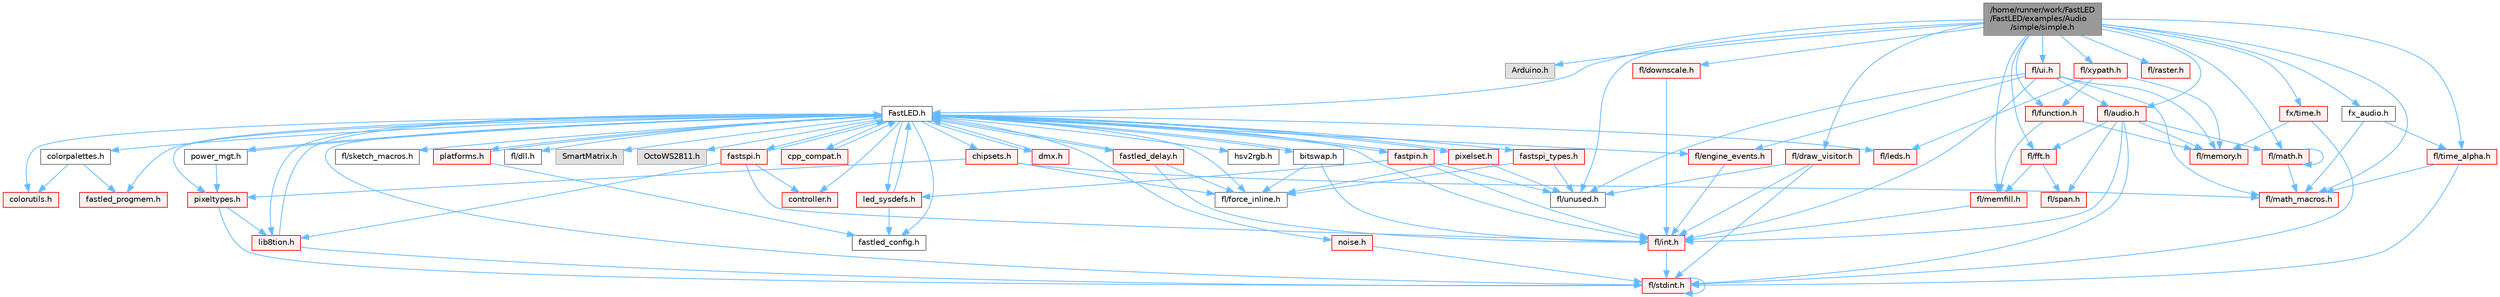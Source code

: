 digraph "/home/runner/work/FastLED/FastLED/examples/Audio/simple/simple.h"
{
 // INTERACTIVE_SVG=YES
 // LATEX_PDF_SIZE
  bgcolor="transparent";
  edge [fontname=Helvetica,fontsize=10,labelfontname=Helvetica,labelfontsize=10];
  node [fontname=Helvetica,fontsize=10,shape=box,height=0.2,width=0.4];
  Node1 [id="Node000001",label="/home/runner/work/FastLED\l/FastLED/examples/Audio\l/simple/simple.h",height=0.2,width=0.4,color="gray40", fillcolor="grey60", style="filled", fontcolor="black",tooltip=" "];
  Node1 -> Node2 [id="edge1_Node000001_Node000002",color="steelblue1",style="solid",tooltip=" "];
  Node2 [id="Node000002",label="Arduino.h",height=0.2,width=0.4,color="grey60", fillcolor="#E0E0E0", style="filled",tooltip=" "];
  Node1 -> Node3 [id="edge2_Node000001_Node000003",color="steelblue1",style="solid",tooltip=" "];
  Node3 [id="Node000003",label="FastLED.h",height=0.2,width=0.4,color="grey40", fillcolor="white", style="filled",URL="$db/d97/_fast_l_e_d_8h.html",tooltip="central include file for FastLED, defines the CFastLED class/object"];
  Node3 -> Node4 [id="edge3_Node000003_Node000004",color="steelblue1",style="solid",tooltip=" "];
  Node4 [id="Node000004",label="fl/stdint.h",height=0.2,width=0.4,color="red", fillcolor="#FFF0F0", style="filled",URL="$df/dd8/stdint_8h.html",tooltip=" "];
  Node4 -> Node4 [id="edge4_Node000004_Node000004",color="steelblue1",style="solid",tooltip=" "];
  Node3 -> Node6 [id="edge5_Node000003_Node000006",color="steelblue1",style="solid",tooltip=" "];
  Node6 [id="Node000006",label="fl/dll.h",height=0.2,width=0.4,color="grey40", fillcolor="white", style="filled",URL="$d3/d4b/dll_8h.html",tooltip="FastLED dynamic library interface - lightweight header for external callers."];
  Node3 -> Node7 [id="edge6_Node000003_Node000007",color="steelblue1",style="solid",tooltip=" "];
  Node7 [id="Node000007",label="SmartMatrix.h",height=0.2,width=0.4,color="grey60", fillcolor="#E0E0E0", style="filled",tooltip=" "];
  Node3 -> Node8 [id="edge7_Node000003_Node000008",color="steelblue1",style="solid",tooltip=" "];
  Node8 [id="Node000008",label="OctoWS2811.h",height=0.2,width=0.4,color="grey60", fillcolor="#E0E0E0", style="filled",tooltip=" "];
  Node3 -> Node9 [id="edge8_Node000003_Node000009",color="steelblue1",style="solid",tooltip=" "];
  Node9 [id="Node000009",label="fl/force_inline.h",height=0.2,width=0.4,color="grey40", fillcolor="white", style="filled",URL="$d4/d64/force__inline_8h.html",tooltip=" "];
  Node3 -> Node10 [id="edge9_Node000003_Node000010",color="steelblue1",style="solid",tooltip=" "];
  Node10 [id="Node000010",label="cpp_compat.h",height=0.2,width=0.4,color="red", fillcolor="#FFF0F0", style="filled",URL="$d9/d13/cpp__compat_8h.html",tooltip="Compatibility functions based on C++ version."];
  Node10 -> Node3 [id="edge10_Node000010_Node000003",color="steelblue1",style="solid",tooltip=" "];
  Node3 -> Node12 [id="edge11_Node000003_Node000012",color="steelblue1",style="solid",tooltip=" "];
  Node12 [id="Node000012",label="fastled_config.h",height=0.2,width=0.4,color="grey40", fillcolor="white", style="filled",URL="$d5/d11/fastled__config_8h.html",tooltip="Contains definitions that can be used to configure FastLED at compile time."];
  Node3 -> Node13 [id="edge12_Node000003_Node000013",color="steelblue1",style="solid",tooltip=" "];
  Node13 [id="Node000013",label="led_sysdefs.h",height=0.2,width=0.4,color="red", fillcolor="#FFF0F0", style="filled",URL="$d9/d3e/led__sysdefs_8h.html",tooltip="Determines which platform system definitions to include."];
  Node13 -> Node3 [id="edge13_Node000013_Node000003",color="steelblue1",style="solid",tooltip=" "];
  Node13 -> Node12 [id="edge14_Node000013_Node000012",color="steelblue1",style="solid",tooltip=" "];
  Node3 -> Node15 [id="edge15_Node000003_Node000015",color="steelblue1",style="solid",tooltip=" "];
  Node15 [id="Node000015",label="fastled_delay.h",height=0.2,width=0.4,color="red", fillcolor="#FFF0F0", style="filled",URL="$d0/da8/fastled__delay_8h.html",tooltip="Utility functions and classes for managing delay cycles."];
  Node15 -> Node3 [id="edge16_Node000015_Node000003",color="steelblue1",style="solid",tooltip=" "];
  Node15 -> Node9 [id="edge17_Node000015_Node000009",color="steelblue1",style="solid",tooltip=" "];
  Node15 -> Node17 [id="edge18_Node000015_Node000017",color="steelblue1",style="solid",tooltip=" "];
  Node17 [id="Node000017",label="fl/int.h",height=0.2,width=0.4,color="red", fillcolor="#FFF0F0", style="filled",URL="$d3/d7e/int_8h.html",tooltip=" "];
  Node17 -> Node4 [id="edge19_Node000017_Node000004",color="steelblue1",style="solid",tooltip=" "];
  Node3 -> Node19 [id="edge20_Node000003_Node000019",color="steelblue1",style="solid",tooltip=" "];
  Node19 [id="Node000019",label="bitswap.h",height=0.2,width=0.4,color="grey40", fillcolor="white", style="filled",URL="$de/ded/bitswap_8h.html",tooltip="Functions for doing a rotation of bits/bytes used by parallel output."];
  Node19 -> Node3 [id="edge21_Node000019_Node000003",color="steelblue1",style="solid",tooltip=" "];
  Node19 -> Node9 [id="edge22_Node000019_Node000009",color="steelblue1",style="solid",tooltip=" "];
  Node19 -> Node17 [id="edge23_Node000019_Node000017",color="steelblue1",style="solid",tooltip=" "];
  Node3 -> Node20 [id="edge24_Node000003_Node000020",color="steelblue1",style="solid",tooltip=" "];
  Node20 [id="Node000020",label="controller.h",height=0.2,width=0.4,color="red", fillcolor="#FFF0F0", style="filled",URL="$d2/dd9/controller_8h.html",tooltip="deprecated: base definitions used by led controllers for writing out led data"];
  Node3 -> Node118 [id="edge25_Node000003_Node000118",color="steelblue1",style="solid",tooltip=" "];
  Node118 [id="Node000118",label="fastpin.h",height=0.2,width=0.4,color="red", fillcolor="#FFF0F0", style="filled",URL="$db/d65/fastpin_8h.html",tooltip="Class base definitions for defining fast pin access."];
  Node118 -> Node3 [id="edge26_Node000118_Node000003",color="steelblue1",style="solid",tooltip=" "];
  Node118 -> Node13 [id="edge27_Node000118_Node000013",color="steelblue1",style="solid",tooltip=" "];
  Node118 -> Node55 [id="edge28_Node000118_Node000055",color="steelblue1",style="solid",tooltip=" "];
  Node55 [id="Node000055",label="fl/unused.h",height=0.2,width=0.4,color="grey40", fillcolor="white", style="filled",URL="$d8/d4b/unused_8h.html",tooltip=" "];
  Node118 -> Node17 [id="edge29_Node000118_Node000017",color="steelblue1",style="solid",tooltip=" "];
  Node3 -> Node119 [id="edge30_Node000003_Node000119",color="steelblue1",style="solid",tooltip=" "];
  Node119 [id="Node000119",label="fastspi_types.h",height=0.2,width=0.4,color="red", fillcolor="#FFF0F0", style="filled",URL="$d2/ddb/fastspi__types_8h.html",tooltip="Data types and constants used by SPI interfaces."];
  Node119 -> Node9 [id="edge31_Node000119_Node000009",color="steelblue1",style="solid",tooltip=" "];
  Node119 -> Node55 [id="edge32_Node000119_Node000055",color="steelblue1",style="solid",tooltip=" "];
  Node3 -> Node120 [id="edge33_Node000003_Node000120",color="steelblue1",style="solid",tooltip=" "];
  Node120 [id="Node000120",label="dmx.h",height=0.2,width=0.4,color="red", fillcolor="#FFF0F0", style="filled",URL="$d3/de1/dmx_8h.html",tooltip="Defines the DMX512-based LED controllers."];
  Node120 -> Node3 [id="edge34_Node000120_Node000003",color="steelblue1",style="solid",tooltip=" "];
  Node3 -> Node123 [id="edge35_Node000003_Node000123",color="steelblue1",style="solid",tooltip=" "];
  Node123 [id="Node000123",label="platforms.h",height=0.2,width=0.4,color="red", fillcolor="#FFF0F0", style="filled",URL="$da/dc9/platforms_8h.html",tooltip="Determines which platforms headers to include."];
  Node123 -> Node3 [id="edge36_Node000123_Node000003",color="steelblue1",style="solid",tooltip=" "];
  Node123 -> Node12 [id="edge37_Node000123_Node000012",color="steelblue1",style="solid",tooltip=" "];
  Node3 -> Node32 [id="edge38_Node000003_Node000032",color="steelblue1",style="solid",tooltip=" "];
  Node32 [id="Node000032",label="fastled_progmem.h",height=0.2,width=0.4,color="red", fillcolor="#FFF0F0", style="filled",URL="$df/dab/fastled__progmem_8h.html",tooltip="Wrapper definitions to allow seamless use of PROGMEM in environments that have it."];
  Node3 -> Node23 [id="edge39_Node000003_Node000023",color="steelblue1",style="solid",tooltip=" "];
  Node23 [id="Node000023",label="lib8tion.h",height=0.2,width=0.4,color="red", fillcolor="#FFF0F0", style="filled",URL="$df/da5/lib8tion_8h.html",tooltip="Fast, efficient 8-bit math functions specifically designed for high-performance LED programming."];
  Node23 -> Node3 [id="edge40_Node000023_Node000003",color="steelblue1",style="solid",tooltip=" "];
  Node23 -> Node4 [id="edge41_Node000023_Node000004",color="steelblue1",style="solid",tooltip=" "];
  Node3 -> Node22 [id="edge42_Node000003_Node000022",color="steelblue1",style="solid",tooltip=" "];
  Node22 [id="Node000022",label="pixeltypes.h",height=0.2,width=0.4,color="red", fillcolor="#FFF0F0", style="filled",URL="$d2/dba/pixeltypes_8h.html",tooltip="Includes defintions for RGB and HSV pixels."];
  Node22 -> Node4 [id="edge43_Node000022_Node000004",color="steelblue1",style="solid",tooltip=" "];
  Node22 -> Node23 [id="edge44_Node000022_Node000023",color="steelblue1",style="solid",tooltip=" "];
  Node3 -> Node79 [id="edge45_Node000003_Node000079",color="steelblue1",style="solid",tooltip=" "];
  Node79 [id="Node000079",label="hsv2rgb.h",height=0.2,width=0.4,color="grey40", fillcolor="white", style="filled",URL="$de/d9a/hsv2rgb_8h.html",tooltip="Functions to convert from the HSV colorspace to the RGB colorspace."];
  Node3 -> Node125 [id="edge46_Node000003_Node000125",color="steelblue1",style="solid",tooltip=" "];
  Node125 [id="Node000125",label="colorutils.h",height=0.2,width=0.4,color="red", fillcolor="#FFF0F0", style="filled",URL="$d1/dfb/colorutils_8h.html",tooltip=" "];
  Node3 -> Node130 [id="edge47_Node000003_Node000130",color="steelblue1",style="solid",tooltip=" "];
  Node130 [id="Node000130",label="pixelset.h",height=0.2,width=0.4,color="red", fillcolor="#FFF0F0", style="filled",URL="$d4/d46/pixelset_8h.html",tooltip="Declares classes for managing logical groups of LEDs."];
  Node130 -> Node9 [id="edge48_Node000130_Node000009",color="steelblue1",style="solid",tooltip=" "];
  Node130 -> Node55 [id="edge49_Node000130_Node000055",color="steelblue1",style="solid",tooltip=" "];
  Node130 -> Node3 [id="edge50_Node000130_Node000003",color="steelblue1",style="solid",tooltip=" "];
  Node3 -> Node131 [id="edge51_Node000003_Node000131",color="steelblue1",style="solid",tooltip=" "];
  Node131 [id="Node000131",label="colorpalettes.h",height=0.2,width=0.4,color="grey40", fillcolor="white", style="filled",URL="$dc/dcc/colorpalettes_8h.html",tooltip="Declarations for the predefined color palettes supplied by FastLED."];
  Node131 -> Node125 [id="edge52_Node000131_Node000125",color="steelblue1",style="solid",tooltip=" "];
  Node131 -> Node32 [id="edge53_Node000131_Node000032",color="steelblue1",style="solid",tooltip=" "];
  Node3 -> Node132 [id="edge54_Node000003_Node000132",color="steelblue1",style="solid",tooltip=" "];
  Node132 [id="Node000132",label="noise.h",height=0.2,width=0.4,color="red", fillcolor="#FFF0F0", style="filled",URL="$d1/d31/noise_8h.html",tooltip="Functions to generate and fill arrays with noise."];
  Node132 -> Node4 [id="edge55_Node000132_Node000004",color="steelblue1",style="solid",tooltip=" "];
  Node3 -> Node133 [id="edge56_Node000003_Node000133",color="steelblue1",style="solid",tooltip=" "];
  Node133 [id="Node000133",label="power_mgt.h",height=0.2,width=0.4,color="grey40", fillcolor="white", style="filled",URL="$dc/d5b/power__mgt_8h.html",tooltip="Functions to limit the power used by FastLED."];
  Node133 -> Node3 [id="edge57_Node000133_Node000003",color="steelblue1",style="solid",tooltip=" "];
  Node133 -> Node22 [id="edge58_Node000133_Node000022",color="steelblue1",style="solid",tooltip=" "];
  Node3 -> Node134 [id="edge59_Node000003_Node000134",color="steelblue1",style="solid",tooltip=" "];
  Node134 [id="Node000134",label="fastspi.h",height=0.2,width=0.4,color="red", fillcolor="#FFF0F0", style="filled",URL="$d6/ddc/fastspi_8h.html",tooltip="Serial peripheral interface (SPI) definitions per platform."];
  Node134 -> Node3 [id="edge60_Node000134_Node000003",color="steelblue1",style="solid",tooltip=" "];
  Node134 -> Node20 [id="edge61_Node000134_Node000020",color="steelblue1",style="solid",tooltip=" "];
  Node134 -> Node23 [id="edge62_Node000134_Node000023",color="steelblue1",style="solid",tooltip=" "];
  Node134 -> Node17 [id="edge63_Node000134_Node000017",color="steelblue1",style="solid",tooltip=" "];
  Node3 -> Node136 [id="edge64_Node000003_Node000136",color="steelblue1",style="solid",tooltip=" "];
  Node136 [id="Node000136",label="chipsets.h",height=0.2,width=0.4,color="red", fillcolor="#FFF0F0", style="filled",URL="$db/d66/chipsets_8h.html",tooltip="Contains the bulk of the definitions for the various LED chipsets supported."];
  Node136 -> Node22 [id="edge65_Node000136_Node000022",color="steelblue1",style="solid",tooltip=" "];
  Node136 -> Node9 [id="edge66_Node000136_Node000009",color="steelblue1",style="solid",tooltip=" "];
  Node136 -> Node39 [id="edge67_Node000136_Node000039",color="steelblue1",style="solid",tooltip=" "];
  Node39 [id="Node000039",label="fl/math_macros.h",height=0.2,width=0.4,color="red", fillcolor="#FFF0F0", style="filled",URL="$d8/db8/math__macros_8h.html",tooltip=" "];
  Node3 -> Node94 [id="edge68_Node000003_Node000094",color="steelblue1",style="solid",tooltip=" "];
  Node94 [id="Node000094",label="fl/engine_events.h",height=0.2,width=0.4,color="red", fillcolor="#FFF0F0", style="filled",URL="$db/dc0/engine__events_8h.html",tooltip=" "];
  Node94 -> Node17 [id="edge69_Node000094_Node000017",color="steelblue1",style="solid",tooltip=" "];
  Node3 -> Node138 [id="edge70_Node000003_Node000138",color="steelblue1",style="solid",tooltip=" "];
  Node138 [id="Node000138",label="fl/leds.h",height=0.2,width=0.4,color="red", fillcolor="#FFF0F0", style="filled",URL="$da/d78/leds_8h.html",tooltip=" "];
  Node3 -> Node17 [id="edge71_Node000003_Node000017",color="steelblue1",style="solid",tooltip=" "];
  Node3 -> Node111 [id="edge72_Node000003_Node000111",color="steelblue1",style="solid",tooltip=" "];
  Node111 [id="Node000111",label="fl/sketch_macros.h",height=0.2,width=0.4,color="grey40", fillcolor="white", style="filled",URL="$d1/dbc/sketch__macros_8h.html",tooltip=" "];
  Node1 -> Node139 [id="edge73_Node000001_Node000139",color="steelblue1",style="solid",tooltip=" "];
  Node139 [id="Node000139",label="fl/audio.h",height=0.2,width=0.4,color="red", fillcolor="#FFF0F0", style="filled",URL="$da/d09/audio_8h.html",tooltip=" "];
  Node139 -> Node140 [id="edge74_Node000139_Node000140",color="steelblue1",style="solid",tooltip=" "];
  Node140 [id="Node000140",label="fl/fft.h",height=0.2,width=0.4,color="red", fillcolor="#FFF0F0", style="filled",URL="$d7/d76/fft_8h.html",tooltip=" "];
  Node140 -> Node71 [id="edge75_Node000140_Node000071",color="steelblue1",style="solid",tooltip=" "];
  Node71 [id="Node000071",label="fl/span.h",height=0.2,width=0.4,color="red", fillcolor="#FFF0F0", style="filled",URL="$d4/d7a/span_8h.html",tooltip=" "];
  Node140 -> Node54 [id="edge76_Node000140_Node000054",color="steelblue1",style="solid",tooltip=" "];
  Node54 [id="Node000054",label="fl/memfill.h",height=0.2,width=0.4,color="red", fillcolor="#FFF0F0", style="filled",URL="$d0/dda/memfill_8h.html",tooltip=" "];
  Node54 -> Node17 [id="edge77_Node000054_Node000017",color="steelblue1",style="solid",tooltip=" "];
  Node139 -> Node36 [id="edge78_Node000139_Node000036",color="steelblue1",style="solid",tooltip=" "];
  Node36 [id="Node000036",label="fl/math.h",height=0.2,width=0.4,color="red", fillcolor="#FFF0F0", style="filled",URL="$df/db1/math_8h.html",tooltip=" "];
  Node36 -> Node36 [id="edge79_Node000036_Node000036",color="steelblue1",style="solid",tooltip=" "];
  Node36 -> Node39 [id="edge80_Node000036_Node000039",color="steelblue1",style="solid",tooltip=" "];
  Node139 -> Node42 [id="edge81_Node000139_Node000042",color="steelblue1",style="solid",tooltip=" "];
  Node42 [id="Node000042",label="fl/memory.h",height=0.2,width=0.4,color="red", fillcolor="#FFF0F0", style="filled",URL="$dc/d18/memory_8h.html",tooltip=" "];
  Node139 -> Node71 [id="edge82_Node000139_Node000071",color="steelblue1",style="solid",tooltip=" "];
  Node139 -> Node17 [id="edge83_Node000139_Node000017",color="steelblue1",style="solid",tooltip=" "];
  Node139 -> Node4 [id="edge84_Node000139_Node000004",color="steelblue1",style="solid",tooltip=" "];
  Node1 -> Node141 [id="edge85_Node000001_Node000141",color="steelblue1",style="solid",tooltip=" "];
  Node141 [id="Node000141",label="fl/downscale.h",height=0.2,width=0.4,color="red", fillcolor="#FFF0F0", style="filled",URL="$d1/d30/src_2fl_2downscale_8h.html",tooltip=" "];
  Node141 -> Node17 [id="edge86_Node000141_Node000017",color="steelblue1",style="solid",tooltip=" "];
  Node1 -> Node142 [id="edge87_Node000001_Node000142",color="steelblue1",style="solid",tooltip=" "];
  Node142 [id="Node000142",label="fl/draw_visitor.h",height=0.2,width=0.4,color="red", fillcolor="#FFF0F0", style="filled",URL="$d0/d4f/draw__visitor_8h.html",tooltip=" "];
  Node142 -> Node4 [id="edge88_Node000142_Node000004",color="steelblue1",style="solid",tooltip=" "];
  Node142 -> Node17 [id="edge89_Node000142_Node000017",color="steelblue1",style="solid",tooltip=" "];
  Node142 -> Node55 [id="edge90_Node000142_Node000055",color="steelblue1",style="solid",tooltip=" "];
  Node1 -> Node140 [id="edge91_Node000001_Node000140",color="steelblue1",style="solid",tooltip=" "];
  Node1 -> Node36 [id="edge92_Node000001_Node000036",color="steelblue1",style="solid",tooltip=" "];
  Node1 -> Node39 [id="edge93_Node000001_Node000039",color="steelblue1",style="solid",tooltip=" "];
  Node1 -> Node144 [id="edge94_Node000001_Node000144",color="steelblue1",style="solid",tooltip=" "];
  Node144 [id="Node000144",label="fl/raster.h",height=0.2,width=0.4,color="red", fillcolor="#FFF0F0", style="filled",URL="$d1/d1e/raster_8h.html",tooltip=" "];
  Node1 -> Node148 [id="edge95_Node000001_Node000148",color="steelblue1",style="solid",tooltip=" "];
  Node148 [id="Node000148",label="fl/time_alpha.h",height=0.2,width=0.4,color="red", fillcolor="#FFF0F0", style="filled",URL="$d0/d87/time__alpha_8h.html",tooltip=" "];
  Node148 -> Node4 [id="edge96_Node000148_Node000004",color="steelblue1",style="solid",tooltip=" "];
  Node148 -> Node39 [id="edge97_Node000148_Node000039",color="steelblue1",style="solid",tooltip=" "];
  Node1 -> Node149 [id="edge98_Node000001_Node000149",color="steelblue1",style="solid",tooltip=" "];
  Node149 [id="Node000149",label="fl/ui.h",height=0.2,width=0.4,color="red", fillcolor="#FFF0F0", style="filled",URL="$d9/d3b/ui_8h.html",tooltip=" "];
  Node149 -> Node42 [id="edge99_Node000149_Node000042",color="steelblue1",style="solid",tooltip=" "];
  Node149 -> Node17 [id="edge100_Node000149_Node000017",color="steelblue1",style="solid",tooltip=" "];
  Node149 -> Node139 [id="edge101_Node000149_Node000139",color="steelblue1",style="solid",tooltip=" "];
  Node149 -> Node94 [id="edge102_Node000149_Node000094",color="steelblue1",style="solid",tooltip=" "];
  Node149 -> Node39 [id="edge103_Node000149_Node000039",color="steelblue1",style="solid",tooltip=" "];
  Node149 -> Node55 [id="edge104_Node000149_Node000055",color="steelblue1",style="solid",tooltip=" "];
  Node1 -> Node155 [id="edge105_Node000001_Node000155",color="steelblue1",style="solid",tooltip=" "];
  Node155 [id="Node000155",label="fl/xypath.h",height=0.2,width=0.4,color="red", fillcolor="#FFF0F0", style="filled",URL="$d5/df2/xypath_8h.html",tooltip=" "];
  Node155 -> Node113 [id="edge106_Node000155_Node000113",color="steelblue1",style="solid",tooltip=" "];
  Node113 [id="Node000113",label="fl/function.h",height=0.2,width=0.4,color="red", fillcolor="#FFF0F0", style="filled",URL="$dd/d67/function_8h.html",tooltip=" "];
  Node113 -> Node42 [id="edge107_Node000113_Node000042",color="steelblue1",style="solid",tooltip=" "];
  Node113 -> Node54 [id="edge108_Node000113_Node000054",color="steelblue1",style="solid",tooltip=" "];
  Node155 -> Node138 [id="edge109_Node000155_Node000138",color="steelblue1",style="solid",tooltip=" "];
  Node155 -> Node42 [id="edge110_Node000155_Node000042",color="steelblue1",style="solid",tooltip=" "];
  Node1 -> Node55 [id="edge111_Node000001_Node000055",color="steelblue1",style="solid",tooltip=" "];
  Node1 -> Node158 [id="edge112_Node000001_Node000158",color="steelblue1",style="solid",tooltip=" "];
  Node158 [id="Node000158",label="fx/time.h",height=0.2,width=0.4,color="red", fillcolor="#FFF0F0", style="filled",URL="$da/da2/fx_2time_8h.html",tooltip=" "];
  Node158 -> Node4 [id="edge113_Node000158_Node000004",color="steelblue1",style="solid",tooltip=" "];
  Node158 -> Node42 [id="edge114_Node000158_Node000042",color="steelblue1",style="solid",tooltip=" "];
  Node1 -> Node113 [id="edge115_Node000001_Node000113",color="steelblue1",style="solid",tooltip=" "];
  Node1 -> Node159 [id="edge116_Node000001_Node000159",color="steelblue1",style="solid",tooltip=" "];
  Node159 [id="Node000159",label="fx_audio.h",height=0.2,width=0.4,color="grey40", fillcolor="white", style="filled",URL="$dd/da9/fx__audio_8h.html",tooltip=" "];
  Node159 -> Node148 [id="edge117_Node000159_Node000148",color="steelblue1",style="solid",tooltip=" "];
  Node159 -> Node39 [id="edge118_Node000159_Node000039",color="steelblue1",style="solid",tooltip=" "];
  Node1 -> Node54 [id="edge119_Node000001_Node000054",color="steelblue1",style="solid",tooltip=" "];
}

